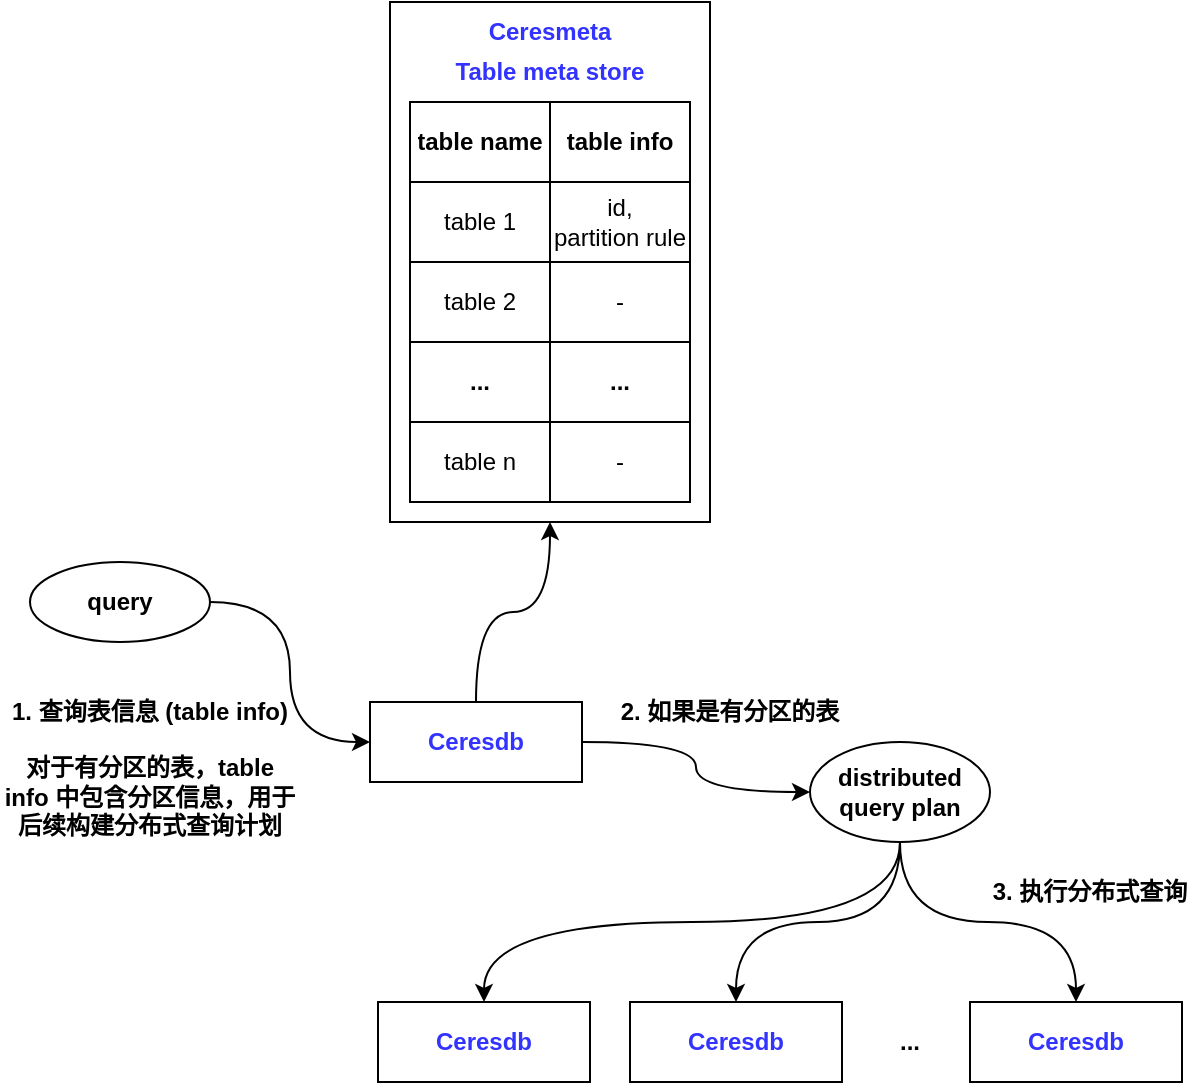 <mxfile version="22.1.8" type="github">
  <diagram name="第 1 页" id="yRJw-CADPTcW4ViSoiWG">
    <mxGraphModel dx="1414" dy="635" grid="0" gridSize="10" guides="1" tooltips="1" connect="1" arrows="1" fold="1" page="1" pageScale="1" pageWidth="827" pageHeight="1169" math="0" shadow="0">
      <root>
        <mxCell id="0" />
        <mxCell id="1" parent="0" />
        <mxCell id="OIsBonGWnvOKuEb7l-3S-25" value="" style="rounded=0;whiteSpace=wrap;html=1;" vertex="1" parent="1">
          <mxGeometry x="300" y="90" width="160" height="260" as="geometry" />
        </mxCell>
        <mxCell id="OIsBonGWnvOKuEb7l-3S-2" value="" style="shape=table;startSize=0;container=1;collapsible=0;childLayout=tableLayout;" vertex="1" parent="1">
          <mxGeometry x="310" y="140" width="140" height="120" as="geometry" />
        </mxCell>
        <mxCell id="OIsBonGWnvOKuEb7l-3S-3" value="" style="shape=tableRow;horizontal=0;startSize=0;swimlaneHead=0;swimlaneBody=0;strokeColor=inherit;top=0;left=0;bottom=0;right=0;collapsible=0;dropTarget=0;fillColor=none;points=[[0,0.5],[1,0.5]];portConstraint=eastwest;" vertex="1" parent="OIsBonGWnvOKuEb7l-3S-2">
          <mxGeometry width="140" height="40" as="geometry" />
        </mxCell>
        <mxCell id="OIsBonGWnvOKuEb7l-3S-4" value="&lt;b&gt;table name&lt;/b&gt;" style="shape=partialRectangle;html=1;whiteSpace=wrap;connectable=0;strokeColor=inherit;overflow=hidden;fillColor=none;top=0;left=0;bottom=0;right=0;pointerEvents=1;" vertex="1" parent="OIsBonGWnvOKuEb7l-3S-3">
          <mxGeometry width="70" height="40" as="geometry">
            <mxRectangle width="70" height="40" as="alternateBounds" />
          </mxGeometry>
        </mxCell>
        <mxCell id="OIsBonGWnvOKuEb7l-3S-5" value="&lt;b&gt;table info&lt;/b&gt;" style="shape=partialRectangle;html=1;whiteSpace=wrap;connectable=0;strokeColor=inherit;overflow=hidden;fillColor=none;top=0;left=0;bottom=0;right=0;pointerEvents=1;" vertex="1" parent="OIsBonGWnvOKuEb7l-3S-3">
          <mxGeometry x="70" width="70" height="40" as="geometry">
            <mxRectangle width="70" height="40" as="alternateBounds" />
          </mxGeometry>
        </mxCell>
        <mxCell id="OIsBonGWnvOKuEb7l-3S-6" value="" style="shape=tableRow;horizontal=0;startSize=0;swimlaneHead=0;swimlaneBody=0;strokeColor=inherit;top=0;left=0;bottom=0;right=0;collapsible=0;dropTarget=0;fillColor=none;points=[[0,0.5],[1,0.5]];portConstraint=eastwest;" vertex="1" parent="OIsBonGWnvOKuEb7l-3S-2">
          <mxGeometry y="40" width="140" height="40" as="geometry" />
        </mxCell>
        <mxCell id="OIsBonGWnvOKuEb7l-3S-7" value="table 1" style="shape=partialRectangle;html=1;whiteSpace=wrap;connectable=0;strokeColor=inherit;overflow=hidden;fillColor=none;top=0;left=0;bottom=0;right=0;pointerEvents=1;" vertex="1" parent="OIsBonGWnvOKuEb7l-3S-6">
          <mxGeometry width="70" height="40" as="geometry">
            <mxRectangle width="70" height="40" as="alternateBounds" />
          </mxGeometry>
        </mxCell>
        <mxCell id="OIsBonGWnvOKuEb7l-3S-8" value="&lt;div&gt;id, &lt;br&gt;&lt;/div&gt;&lt;div&gt;partition rule&lt;br&gt;&lt;/div&gt;" style="shape=partialRectangle;html=1;whiteSpace=wrap;connectable=0;strokeColor=inherit;overflow=hidden;fillColor=none;top=0;left=0;bottom=0;right=0;pointerEvents=1;" vertex="1" parent="OIsBonGWnvOKuEb7l-3S-6">
          <mxGeometry x="70" width="70" height="40" as="geometry">
            <mxRectangle width="70" height="40" as="alternateBounds" />
          </mxGeometry>
        </mxCell>
        <mxCell id="OIsBonGWnvOKuEb7l-3S-9" value="" style="shape=tableRow;horizontal=0;startSize=0;swimlaneHead=0;swimlaneBody=0;strokeColor=inherit;top=0;left=0;bottom=0;right=0;collapsible=0;dropTarget=0;fillColor=none;points=[[0,0.5],[1,0.5]];portConstraint=eastwest;" vertex="1" parent="OIsBonGWnvOKuEb7l-3S-2">
          <mxGeometry y="80" width="140" height="40" as="geometry" />
        </mxCell>
        <mxCell id="OIsBonGWnvOKuEb7l-3S-10" value="table 2" style="shape=partialRectangle;html=1;whiteSpace=wrap;connectable=0;strokeColor=inherit;overflow=hidden;fillColor=none;top=0;left=0;bottom=0;right=0;pointerEvents=1;" vertex="1" parent="OIsBonGWnvOKuEb7l-3S-9">
          <mxGeometry width="70" height="40" as="geometry">
            <mxRectangle width="70" height="40" as="alternateBounds" />
          </mxGeometry>
        </mxCell>
        <mxCell id="OIsBonGWnvOKuEb7l-3S-11" value="-" style="shape=partialRectangle;html=1;whiteSpace=wrap;connectable=0;strokeColor=inherit;overflow=hidden;fillColor=none;top=0;left=0;bottom=0;right=0;pointerEvents=1;" vertex="1" parent="OIsBonGWnvOKuEb7l-3S-9">
          <mxGeometry x="70" width="70" height="40" as="geometry">
            <mxRectangle width="70" height="40" as="alternateBounds" />
          </mxGeometry>
        </mxCell>
        <mxCell id="OIsBonGWnvOKuEb7l-3S-18" value="" style="shape=table;startSize=0;container=1;collapsible=0;childLayout=tableLayout;" vertex="1" parent="1">
          <mxGeometry x="310" y="260" width="140" height="80" as="geometry" />
        </mxCell>
        <mxCell id="OIsBonGWnvOKuEb7l-3S-19" value="" style="shape=tableRow;horizontal=0;startSize=0;swimlaneHead=0;swimlaneBody=0;strokeColor=inherit;top=0;left=0;bottom=0;right=0;collapsible=0;dropTarget=0;fillColor=none;points=[[0,0.5],[1,0.5]];portConstraint=eastwest;" vertex="1" parent="OIsBonGWnvOKuEb7l-3S-18">
          <mxGeometry width="140" height="40" as="geometry" />
        </mxCell>
        <mxCell id="OIsBonGWnvOKuEb7l-3S-20" value="&lt;b&gt;...&lt;/b&gt;" style="shape=partialRectangle;html=1;whiteSpace=wrap;connectable=0;strokeColor=inherit;overflow=hidden;fillColor=none;top=0;left=0;bottom=0;right=0;pointerEvents=1;" vertex="1" parent="OIsBonGWnvOKuEb7l-3S-19">
          <mxGeometry width="70" height="40" as="geometry">
            <mxRectangle width="70" height="40" as="alternateBounds" />
          </mxGeometry>
        </mxCell>
        <mxCell id="OIsBonGWnvOKuEb7l-3S-21" value="&lt;b&gt;...&lt;/b&gt;" style="shape=partialRectangle;html=1;whiteSpace=wrap;connectable=0;strokeColor=inherit;overflow=hidden;fillColor=none;top=0;left=0;bottom=0;right=0;pointerEvents=1;" vertex="1" parent="OIsBonGWnvOKuEb7l-3S-19">
          <mxGeometry x="70" width="70" height="40" as="geometry">
            <mxRectangle width="70" height="40" as="alternateBounds" />
          </mxGeometry>
        </mxCell>
        <mxCell id="OIsBonGWnvOKuEb7l-3S-22" value="" style="shape=tableRow;horizontal=0;startSize=0;swimlaneHead=0;swimlaneBody=0;strokeColor=inherit;top=0;left=0;bottom=0;right=0;collapsible=0;dropTarget=0;fillColor=none;points=[[0,0.5],[1,0.5]];portConstraint=eastwest;" vertex="1" parent="OIsBonGWnvOKuEb7l-3S-18">
          <mxGeometry y="40" width="140" height="40" as="geometry" />
        </mxCell>
        <mxCell id="OIsBonGWnvOKuEb7l-3S-23" value="table n" style="shape=partialRectangle;html=1;whiteSpace=wrap;connectable=0;strokeColor=inherit;overflow=hidden;fillColor=none;top=0;left=0;bottom=0;right=0;pointerEvents=1;" vertex="1" parent="OIsBonGWnvOKuEb7l-3S-22">
          <mxGeometry width="70" height="40" as="geometry">
            <mxRectangle width="70" height="40" as="alternateBounds" />
          </mxGeometry>
        </mxCell>
        <mxCell id="OIsBonGWnvOKuEb7l-3S-24" value="-" style="shape=partialRectangle;html=1;whiteSpace=wrap;connectable=0;strokeColor=inherit;overflow=hidden;fillColor=none;top=0;left=0;bottom=0;right=0;pointerEvents=1;" vertex="1" parent="OIsBonGWnvOKuEb7l-3S-22">
          <mxGeometry x="70" width="70" height="40" as="geometry">
            <mxRectangle width="70" height="40" as="alternateBounds" />
          </mxGeometry>
        </mxCell>
        <mxCell id="OIsBonGWnvOKuEb7l-3S-26" value="&lt;font color=&quot;#3333ff&quot;&gt;&lt;b&gt;Table meta store&lt;/b&gt;&lt;/font&gt;" style="text;html=1;strokeColor=none;fillColor=none;align=center;verticalAlign=middle;whiteSpace=wrap;rounded=0;" vertex="1" parent="1">
          <mxGeometry x="330" y="110" width="100" height="30" as="geometry" />
        </mxCell>
        <mxCell id="OIsBonGWnvOKuEb7l-3S-41" style="edgeStyle=orthogonalEdgeStyle;rounded=0;orthogonalLoop=1;jettySize=auto;html=1;exitX=0.5;exitY=0;exitDx=0;exitDy=0;entryX=0.5;entryY=1;entryDx=0;entryDy=0;curved=1;" edge="1" parent="1" source="OIsBonGWnvOKuEb7l-3S-34" target="OIsBonGWnvOKuEb7l-3S-25">
          <mxGeometry relative="1" as="geometry" />
        </mxCell>
        <mxCell id="OIsBonGWnvOKuEb7l-3S-49" style="edgeStyle=orthogonalEdgeStyle;rounded=0;orthogonalLoop=1;jettySize=auto;html=1;exitX=1;exitY=0.5;exitDx=0;exitDy=0;entryX=0;entryY=0.5;entryDx=0;entryDy=0;curved=1;" edge="1" parent="1" source="OIsBonGWnvOKuEb7l-3S-34" target="OIsBonGWnvOKuEb7l-3S-48">
          <mxGeometry relative="1" as="geometry" />
        </mxCell>
        <mxCell id="OIsBonGWnvOKuEb7l-3S-34" value="&lt;font color=&quot;#3333ff&quot;&gt;&lt;b&gt;Ceresdb&lt;/b&gt;&lt;/font&gt;" style="rounded=0;whiteSpace=wrap;html=1;" vertex="1" parent="1">
          <mxGeometry x="290" y="440" width="106" height="40" as="geometry" />
        </mxCell>
        <mxCell id="OIsBonGWnvOKuEb7l-3S-36" style="edgeStyle=orthogonalEdgeStyle;rounded=0;orthogonalLoop=1;jettySize=auto;html=1;exitX=1;exitY=0.5;exitDx=0;exitDy=0;entryX=0;entryY=0.5;entryDx=0;entryDy=0;curved=1;" edge="1" parent="1" source="OIsBonGWnvOKuEb7l-3S-35" target="OIsBonGWnvOKuEb7l-3S-34">
          <mxGeometry relative="1" as="geometry" />
        </mxCell>
        <mxCell id="OIsBonGWnvOKuEb7l-3S-35" value="&lt;b&gt;query&lt;/b&gt;" style="ellipse;whiteSpace=wrap;html=1;" vertex="1" parent="1">
          <mxGeometry x="120" y="370" width="90" height="40" as="geometry" />
        </mxCell>
        <mxCell id="OIsBonGWnvOKuEb7l-3S-37" value="&lt;font color=&quot;#3333ff&quot;&gt;&lt;b&gt;Ceresmeta&lt;/b&gt;&lt;/font&gt;" style="text;html=1;strokeColor=none;fillColor=none;align=center;verticalAlign=middle;whiteSpace=wrap;rounded=0;" vertex="1" parent="1">
          <mxGeometry x="330" y="90" width="100" height="30" as="geometry" />
        </mxCell>
        <mxCell id="OIsBonGWnvOKuEb7l-3S-42" value="&lt;div&gt;&lt;b&gt;1. 查询表信息 (table info)&lt;br&gt;&lt;/b&gt;&lt;/div&gt;&lt;div&gt;&lt;b&gt;&lt;br&gt;&lt;/b&gt;&lt;/div&gt;&lt;div&gt;&lt;b&gt;对于有分区的表，table info 中包含分区信息，用于后续构建分布式查询计划 &lt;br&gt;&lt;/b&gt;&lt;/div&gt;" style="text;html=1;strokeColor=none;fillColor=none;align=center;verticalAlign=middle;whiteSpace=wrap;rounded=0;" vertex="1" parent="1">
          <mxGeometry x="105" y="458" width="150" height="30" as="geometry" />
        </mxCell>
        <mxCell id="OIsBonGWnvOKuEb7l-3S-55" style="edgeStyle=orthogonalEdgeStyle;rounded=0;orthogonalLoop=1;jettySize=auto;html=1;exitX=0.5;exitY=1;exitDx=0;exitDy=0;entryX=0.5;entryY=0;entryDx=0;entryDy=0;curved=1;" edge="1" parent="1" source="OIsBonGWnvOKuEb7l-3S-48" target="OIsBonGWnvOKuEb7l-3S-51">
          <mxGeometry relative="1" as="geometry" />
        </mxCell>
        <mxCell id="OIsBonGWnvOKuEb7l-3S-56" style="edgeStyle=orthogonalEdgeStyle;rounded=0;orthogonalLoop=1;jettySize=auto;html=1;exitX=0.5;exitY=1;exitDx=0;exitDy=0;curved=1;" edge="1" parent="1" source="OIsBonGWnvOKuEb7l-3S-48" target="OIsBonGWnvOKuEb7l-3S-52">
          <mxGeometry relative="1" as="geometry" />
        </mxCell>
        <mxCell id="OIsBonGWnvOKuEb7l-3S-57" style="edgeStyle=orthogonalEdgeStyle;rounded=0;orthogonalLoop=1;jettySize=auto;html=1;exitX=0.5;exitY=1;exitDx=0;exitDy=0;curved=1;" edge="1" parent="1" source="OIsBonGWnvOKuEb7l-3S-48" target="OIsBonGWnvOKuEb7l-3S-53">
          <mxGeometry relative="1" as="geometry" />
        </mxCell>
        <mxCell id="OIsBonGWnvOKuEb7l-3S-48" value="&lt;div&gt;&lt;b&gt;distributed&lt;/b&gt;&lt;/div&gt;&lt;div&gt;&lt;b&gt;query plan&lt;br&gt;&lt;/b&gt;&lt;/div&gt;" style="ellipse;whiteSpace=wrap;html=1;" vertex="1" parent="1">
          <mxGeometry x="510" y="460" width="90" height="50" as="geometry" />
        </mxCell>
        <mxCell id="OIsBonGWnvOKuEb7l-3S-50" value="&lt;b&gt;2. 如果是有分区的表&lt;/b&gt;" style="text;html=1;strokeColor=none;fillColor=none;align=center;verticalAlign=middle;whiteSpace=wrap;rounded=0;" vertex="1" parent="1">
          <mxGeometry x="400" y="430" width="140" height="30" as="geometry" />
        </mxCell>
        <mxCell id="OIsBonGWnvOKuEb7l-3S-51" value="&lt;font color=&quot;#3333ff&quot;&gt;&lt;b&gt;Ceresdb&lt;/b&gt;&lt;/font&gt;" style="rounded=0;whiteSpace=wrap;html=1;" vertex="1" parent="1">
          <mxGeometry x="294" y="590" width="106" height="40" as="geometry" />
        </mxCell>
        <mxCell id="OIsBonGWnvOKuEb7l-3S-52" value="&lt;font color=&quot;#3333ff&quot;&gt;&lt;b&gt;Ceresdb&lt;/b&gt;&lt;/font&gt;" style="rounded=0;whiteSpace=wrap;html=1;" vertex="1" parent="1">
          <mxGeometry x="420" y="590" width="106" height="40" as="geometry" />
        </mxCell>
        <mxCell id="OIsBonGWnvOKuEb7l-3S-53" value="&lt;font color=&quot;#3333ff&quot;&gt;&lt;b&gt;Ceresdb&lt;/b&gt;&lt;/font&gt;" style="rounded=0;whiteSpace=wrap;html=1;" vertex="1" parent="1">
          <mxGeometry x="590" y="590" width="106" height="40" as="geometry" />
        </mxCell>
        <mxCell id="OIsBonGWnvOKuEb7l-3S-54" value="&lt;b&gt;...&lt;/b&gt;" style="text;html=1;strokeColor=none;fillColor=none;align=center;verticalAlign=middle;whiteSpace=wrap;rounded=0;" vertex="1" parent="1">
          <mxGeometry x="530" y="595" width="60" height="30" as="geometry" />
        </mxCell>
        <mxCell id="OIsBonGWnvOKuEb7l-3S-60" value="&lt;b&gt;3. 执行分布式查询&lt;/b&gt;" style="text;html=1;strokeColor=none;fillColor=none;align=center;verticalAlign=middle;whiteSpace=wrap;rounded=0;" vertex="1" parent="1">
          <mxGeometry x="600" y="520" width="100" height="30" as="geometry" />
        </mxCell>
      </root>
    </mxGraphModel>
  </diagram>
</mxfile>
